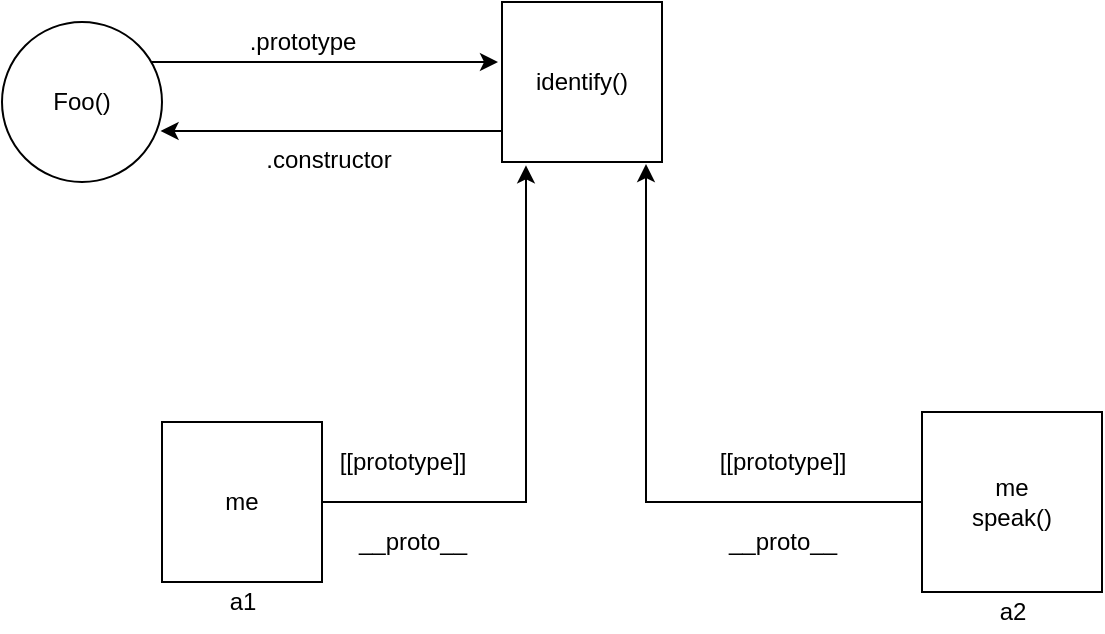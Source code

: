 <mxfile version="12.4.3" type="device" pages="1"><diagram id="d-szPbYuw2z7ZaYeeBPz" name="Page-1"><mxGraphModel dx="818" dy="515" grid="1" gridSize="10" guides="1" tooltips="1" connect="1" arrows="1" fold="1" page="1" pageScale="1" pageWidth="827" pageHeight="1169" math="0" shadow="0"><root><mxCell id="0"/><mxCell id="1" parent="0"/><mxCell id="VkbS7i0bJupvajV297or-6" value="" style="edgeStyle=orthogonalEdgeStyle;rounded=0;orthogonalLoop=1;jettySize=auto;html=1;entryX=-0.025;entryY=0.375;entryDx=0;entryDy=0;entryPerimeter=0;" edge="1" parent="1" source="VkbS7i0bJupvajV297or-1" target="VkbS7i0bJupvajV297or-4"><mxGeometry relative="1" as="geometry"><mxPoint x="200" y="160" as="targetPoint"/><Array as="points"><mxPoint x="278" y="140"/></Array></mxGeometry></mxCell><mxCell id="VkbS7i0bJupvajV297or-1" value="Foo()" style="ellipse;whiteSpace=wrap;html=1;aspect=fixed;" vertex="1" parent="1"><mxGeometry x="40" y="120" width="80" height="80" as="geometry"/></mxCell><mxCell id="VkbS7i0bJupvajV297or-9" value="" style="edgeStyle=orthogonalEdgeStyle;rounded=0;orthogonalLoop=1;jettySize=auto;html=1;entryX=0.991;entryY=0.681;entryDx=0;entryDy=0;entryPerimeter=0;" edge="1" parent="1" source="VkbS7i0bJupvajV297or-4" target="VkbS7i0bJupvajV297or-1"><mxGeometry relative="1" as="geometry"><mxPoint x="210" y="150" as="targetPoint"/><Array as="points"><mxPoint x="210" y="174"/></Array></mxGeometry></mxCell><mxCell id="VkbS7i0bJupvajV297or-4" value="identify()" style="whiteSpace=wrap;html=1;aspect=fixed;" vertex="1" parent="1"><mxGeometry x="290" y="110" width="80" height="80" as="geometry"/></mxCell><mxCell id="VkbS7i0bJupvajV297or-7" value=".prototype" style="text;html=1;align=center;verticalAlign=middle;resizable=0;points=[];;autosize=1;" vertex="1" parent="1"><mxGeometry x="155" y="120" width="70" height="20" as="geometry"/></mxCell><mxCell id="VkbS7i0bJupvajV297or-12" value=".constructor" style="text;html=1;align=center;verticalAlign=middle;resizable=0;points=[];;autosize=1;" vertex="1" parent="1"><mxGeometry x="163" y="179" width="80" height="20" as="geometry"/></mxCell><mxCell id="VkbS7i0bJupvajV297or-18" value="" style="edgeStyle=orthogonalEdgeStyle;rounded=0;orthogonalLoop=1;jettySize=auto;html=1;entryX=0.15;entryY=1.021;entryDx=0;entryDy=0;entryPerimeter=0;" edge="1" parent="1" source="VkbS7i0bJupvajV297or-13" target="VkbS7i0bJupvajV297or-4"><mxGeometry relative="1" as="geometry"><mxPoint x="160" y="240" as="targetPoint"/></mxGeometry></mxCell><mxCell id="VkbS7i0bJupvajV297or-13" value="me" style="whiteSpace=wrap;html=1;aspect=fixed;" vertex="1" parent="1"><mxGeometry x="120" y="320" width="80" height="80" as="geometry"/></mxCell><mxCell id="VkbS7i0bJupvajV297or-19" value="a1" style="text;html=1;align=center;verticalAlign=middle;resizable=0;points=[];;autosize=1;" vertex="1" parent="1"><mxGeometry x="145" y="400" width="30" height="20" as="geometry"/></mxCell><mxCell id="VkbS7i0bJupvajV297or-20" value="[[prototype]]" style="text;html=1;align=center;verticalAlign=middle;resizable=0;points=[];;autosize=1;" vertex="1" parent="1"><mxGeometry x="200" y="330" width="80" height="20" as="geometry"/></mxCell><mxCell id="VkbS7i0bJupvajV297or-23" value="__proto__" style="text;html=1;align=center;verticalAlign=middle;resizable=0;points=[];;autosize=1;" vertex="1" parent="1"><mxGeometry x="210" y="370" width="70" height="20" as="geometry"/></mxCell><mxCell id="VkbS7i0bJupvajV297or-29" value="" style="edgeStyle=orthogonalEdgeStyle;rounded=0;orthogonalLoop=1;jettySize=auto;html=1;entryX=0.9;entryY=1.013;entryDx=0;entryDy=0;entryPerimeter=0;" edge="1" parent="1" source="VkbS7i0bJupvajV297or-24" target="VkbS7i0bJupvajV297or-4"><mxGeometry relative="1" as="geometry"><mxPoint x="440" y="240" as="targetPoint"/></mxGeometry></mxCell><mxCell id="VkbS7i0bJupvajV297or-24" value="me&lt;br&gt;speak()" style="whiteSpace=wrap;html=1;aspect=fixed;" vertex="1" parent="1"><mxGeometry x="500" y="315" width="90" height="90" as="geometry"/></mxCell><mxCell id="VkbS7i0bJupvajV297or-27" value="a2" style="text;html=1;align=center;verticalAlign=middle;resizable=0;points=[];;autosize=1;" vertex="1" parent="1"><mxGeometry x="530" y="405" width="30" height="20" as="geometry"/></mxCell><mxCell id="VkbS7i0bJupvajV297or-30" value="[[prototype]]" style="text;html=1;align=center;verticalAlign=middle;resizable=0;points=[];;autosize=1;" vertex="1" parent="1"><mxGeometry x="390" y="330" width="80" height="20" as="geometry"/></mxCell><mxCell id="VkbS7i0bJupvajV297or-31" value="__proto__" style="text;html=1;align=center;verticalAlign=middle;resizable=0;points=[];;autosize=1;" vertex="1" parent="1"><mxGeometry x="395" y="370" width="70" height="20" as="geometry"/></mxCell></root></mxGraphModel></diagram></mxfile>